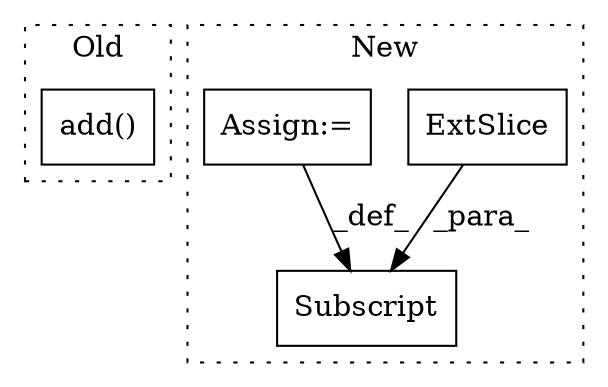 digraph G {
subgraph cluster0 {
1 [label="add()" a="75" s="1572,1599" l="23,1" shape="box"];
label = "Old";
style="dotted";
}
subgraph cluster1 {
2 [label="ExtSlice" a="85" s="2532" l="10" shape="box"];
3 [label="Subscript" a="63" s="2532,0" l="55,0" shape="box"];
4 [label="Assign:=" a="68" s="2198" l="3" shape="box"];
label = "New";
style="dotted";
}
2 -> 3 [label="_para_"];
4 -> 3 [label="_def_"];
}
